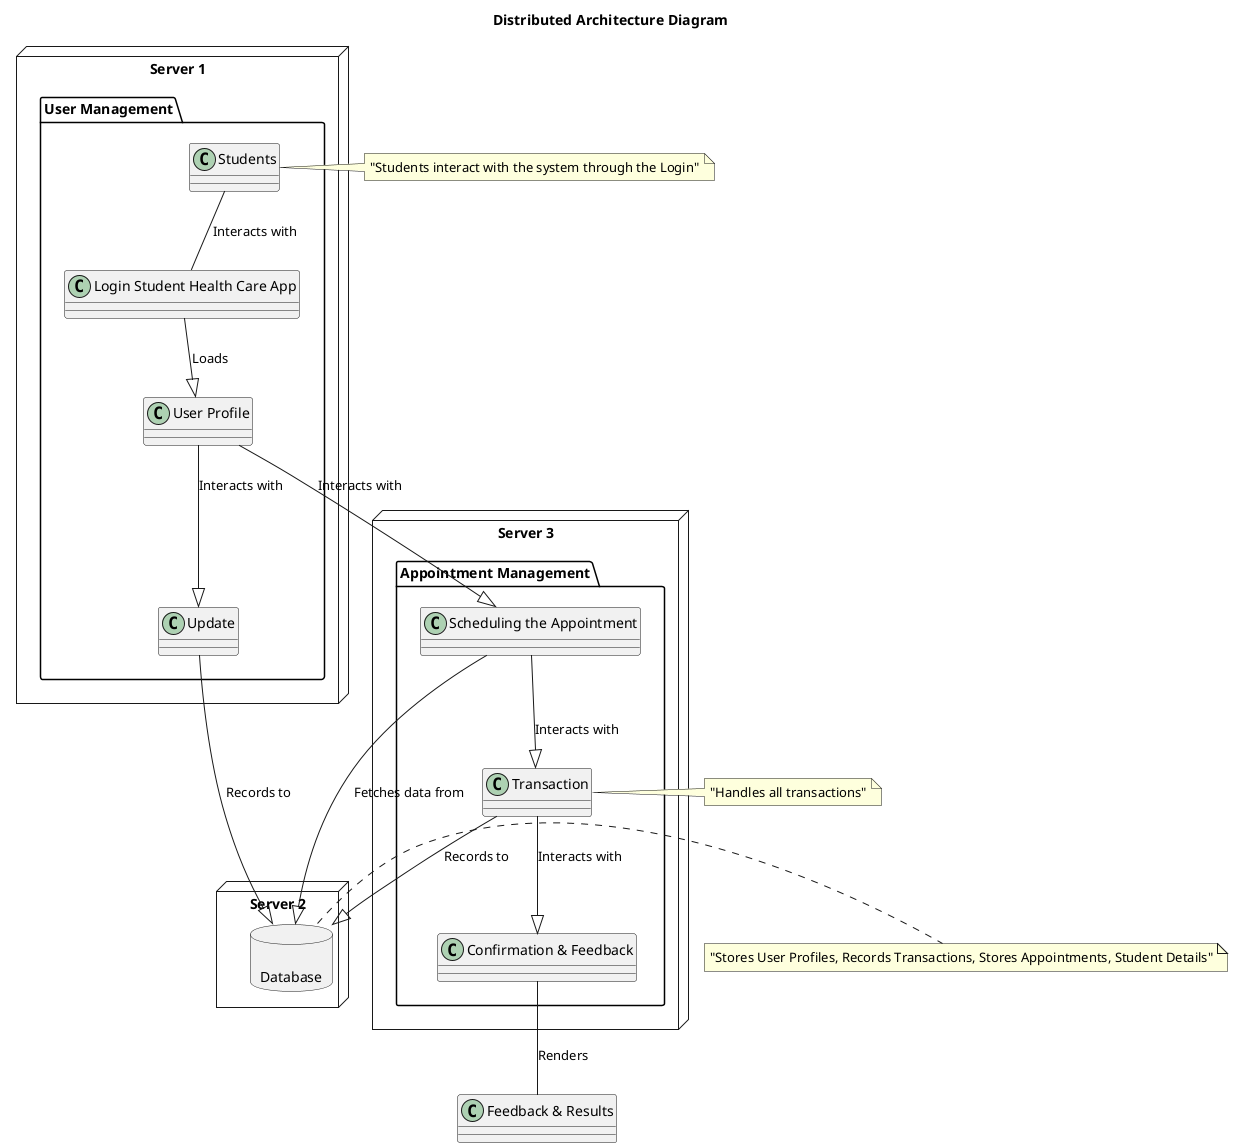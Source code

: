 @startuml system
title Distributed Architecture Diagram
allowmixing

node "Server 1" {
  package "User Management" {
    together {
      class "Students" as Students
      class "Login Student Health Care App" as Login
      class "User Profile" as UserProfile
      class "Update" as Update
    }
  }
}

node "Server 2" {
  database "Database" as Database << (D,lightsalmon) >>
}

node "Server 3" {
  package "Appointment Management" {
    together {
      class "Scheduling the Appointment" as Scheduling
      class "Transaction" as Transaction
      class "Confirmation & Feedback" as Confirmation
    }
  }
}

Students -- Login : Interacts with
Login --|> UserProfile : Loads
UserProfile --|> Update : Interacts with
Update --|> Database : Records to
UserProfile --|> Scheduling : Interacts with
Scheduling --|> Transaction : Interacts with
Scheduling --|> Database : Fetches data from
Transaction --|> Database : Records to
Transaction --|> Confirmation : Interacts with
Confirmation -- "Feedback & Results" : Renders

note right of Students : "Students interact with the system through the Login"
note right of Database : "Stores User Profiles, Records Transactions, Stores Appointments, Student Details"
note left of Transaction : "Handles all transactions"

@enduml